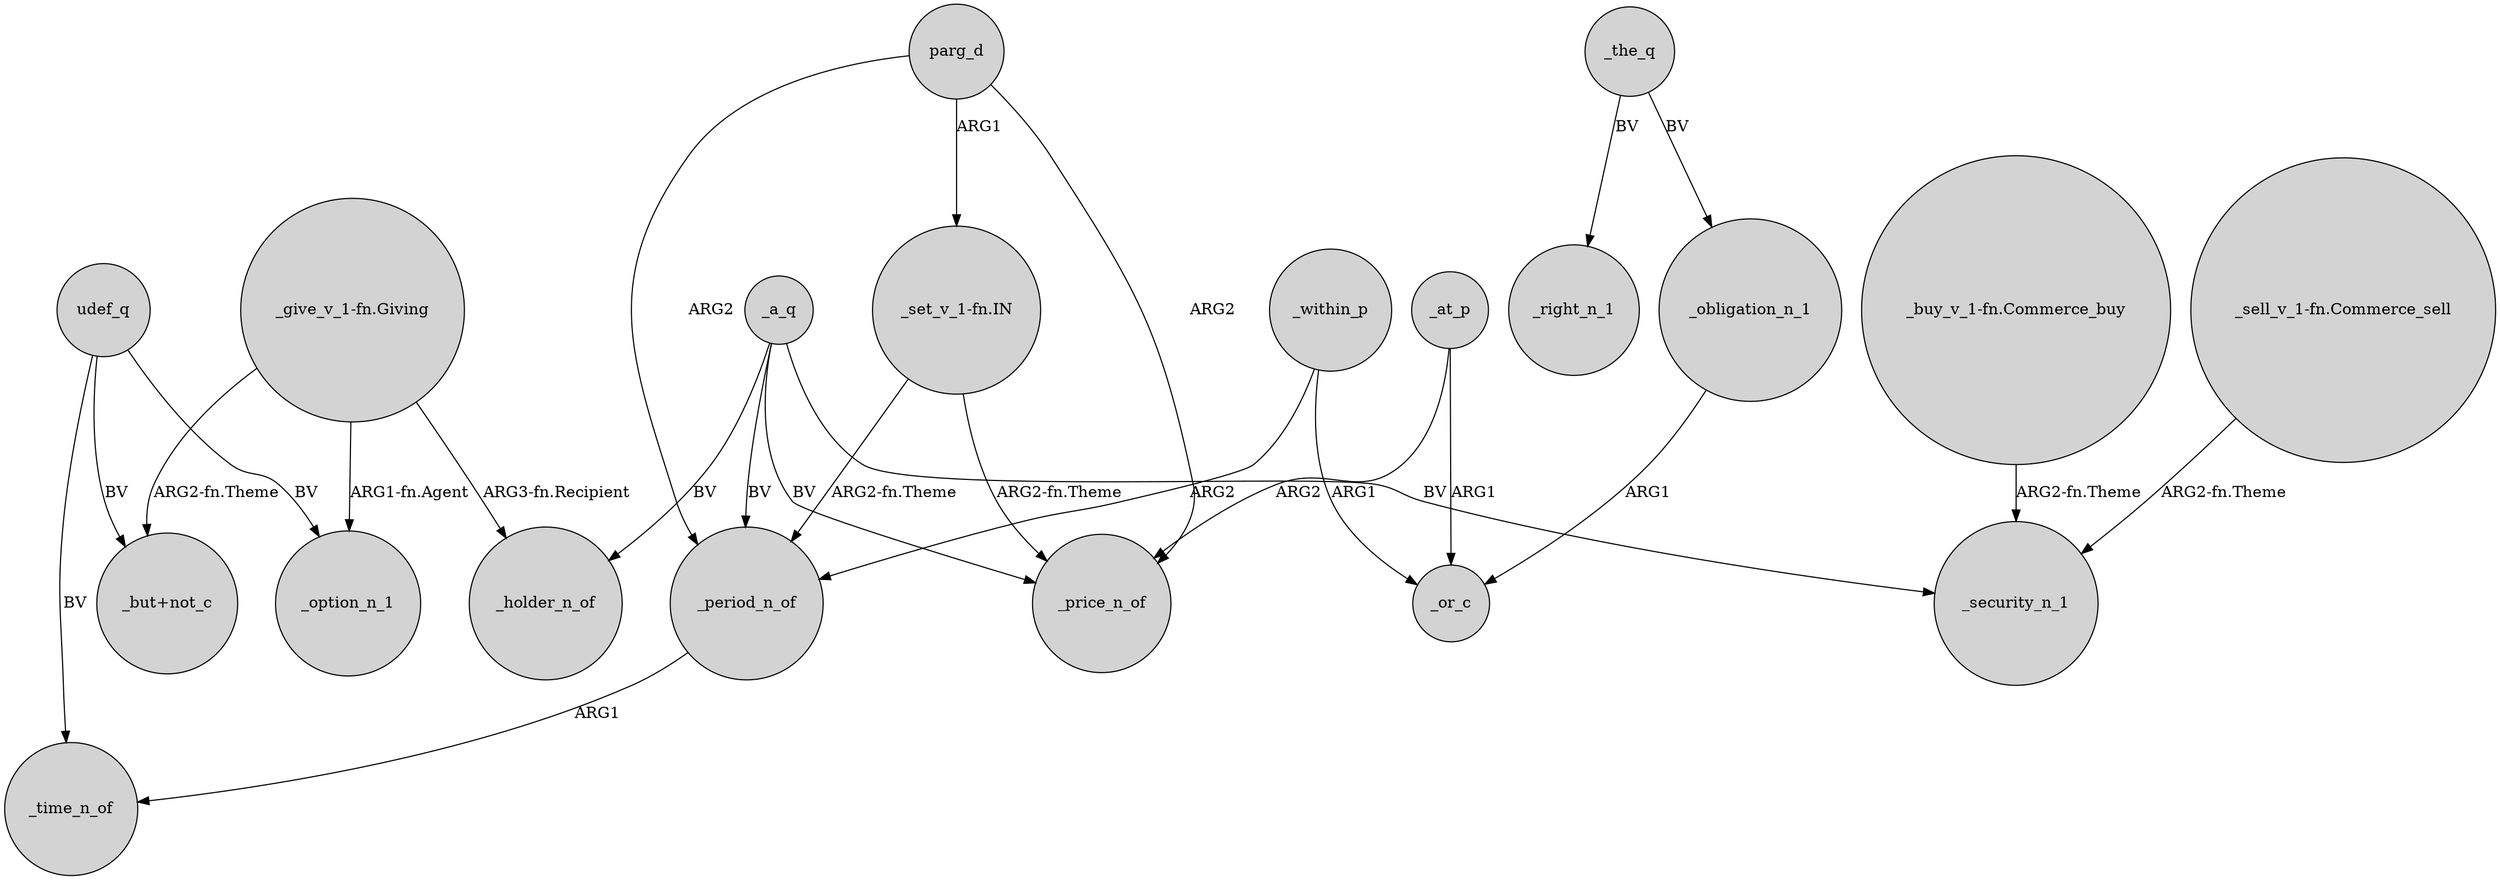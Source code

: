 digraph {
	node [shape=circle style=filled]
	_a_q -> _period_n_of [label=BV]
	udef_q -> _option_n_1 [label=BV]
	"_buy_v_1-fn.Commerce_buy" -> _security_n_1 [label="ARG2-fn.Theme"]
	udef_q -> "_but+not_c" [label=BV]
	_within_p -> _or_c [label=ARG1]
	_a_q -> _security_n_1 [label=BV]
	_within_p -> _period_n_of [label=ARG2]
	_obligation_n_1 -> _or_c [label=ARG1]
	"_give_v_1-fn.Giving" -> "_but+not_c" [label="ARG2-fn.Theme"]
	"_give_v_1-fn.Giving" -> _option_n_1 [label="ARG1-fn.Agent"]
	_the_q -> _obligation_n_1 [label=BV]
	parg_d -> _period_n_of [label=ARG2]
	_a_q -> _holder_n_of [label=BV]
	udef_q -> _time_n_of [label=BV]
	_period_n_of -> _time_n_of [label=ARG1]
	"_give_v_1-fn.Giving" -> _holder_n_of [label="ARG3-fn.Recipient"]
	"_set_v_1-fn.IN" -> _period_n_of [label="ARG2-fn.Theme"]
	"_set_v_1-fn.IN" -> _price_n_of [label="ARG2-fn.Theme"]
	_the_q -> _right_n_1 [label=BV]
	_at_p -> _or_c [label=ARG1]
	parg_d -> _price_n_of [label=ARG2]
	_at_p -> _price_n_of [label=ARG2]
	"_sell_v_1-fn.Commerce_sell" -> _security_n_1 [label="ARG2-fn.Theme"]
	parg_d -> "_set_v_1-fn.IN" [label=ARG1]
	_a_q -> _price_n_of [label=BV]
}

